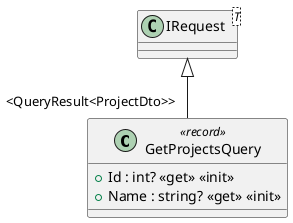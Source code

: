 @startuml
class GetProjectsQuery <<record>> {
    + Id : int? <<get>> <<init>>
    + Name : string? <<get>> <<init>>
}
class "IRequest"<T> {
}
"IRequest" <|-- "<QueryResult<ProjectDto>>" GetProjectsQuery
@enduml
